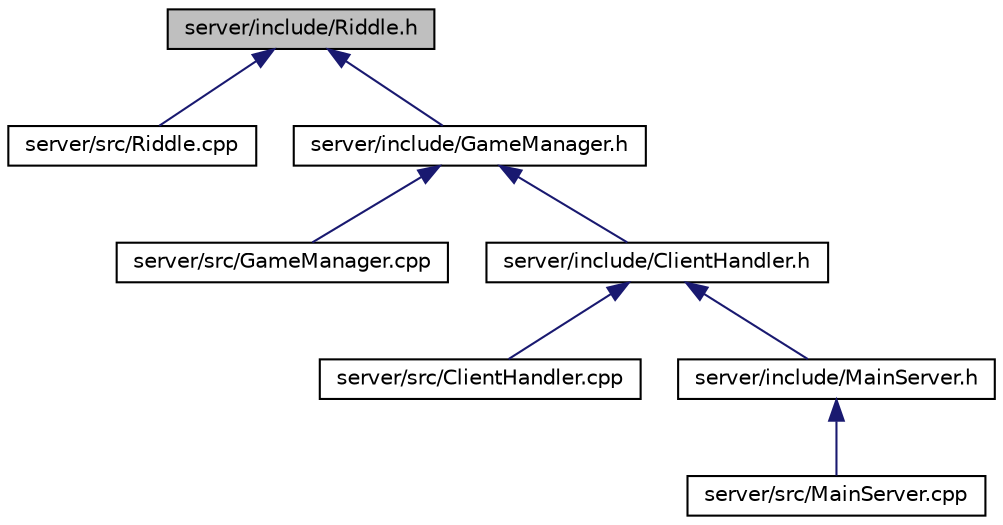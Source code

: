 digraph "server/include/Riddle.h"
{
 // INTERACTIVE_SVG=YES
 // LATEX_PDF_SIZE
  edge [fontname="Helvetica",fontsize="10",labelfontname="Helvetica",labelfontsize="10"];
  node [fontname="Helvetica",fontsize="10",shape=record];
  Node1 [label="server/include/Riddle.h",height=0.2,width=0.4,color="black", fillcolor="grey75", style="filled", fontcolor="black",tooltip="Defines the Riddle class and associated parsing functions."];
  Node1 -> Node2 [dir="back",color="midnightblue",fontsize="10",style="solid",fontname="Helvetica"];
  Node2 [label="server/src/Riddle.cpp",height=0.2,width=0.4,color="black", fillcolor="white", style="filled",URL="$Riddle_8cpp.html",tooltip=" "];
  Node1 -> Node3 [dir="back",color="midnightblue",fontsize="10",style="solid",fontname="Helvetica"];
  Node3 [label="server/include/GameManager.h",height=0.2,width=0.4,color="black", fillcolor="white", style="filled",URL="$GameManager_8h.html",tooltip="Manages the game logic for the riddle game server."];
  Node3 -> Node4 [dir="back",color="midnightblue",fontsize="10",style="solid",fontname="Helvetica"];
  Node4 [label="server/src/GameManager.cpp",height=0.2,width=0.4,color="black", fillcolor="white", style="filled",URL="$GameManager_8cpp.html",tooltip=" "];
  Node3 -> Node5 [dir="back",color="midnightblue",fontsize="10",style="solid",fontname="Helvetica"];
  Node5 [label="server/include/ClientHandler.h",height=0.2,width=0.4,color="black", fillcolor="white", style="filled",URL="$ClientHandler_8h.html",tooltip="Handles individual client connections for the riddle game server."];
  Node5 -> Node6 [dir="back",color="midnightblue",fontsize="10",style="solid",fontname="Helvetica"];
  Node6 [label="server/src/ClientHandler.cpp",height=0.2,width=0.4,color="black", fillcolor="white", style="filled",URL="$ClientHandler_8cpp.html",tooltip=" "];
  Node5 -> Node7 [dir="back",color="midnightblue",fontsize="10",style="solid",fontname="Helvetica"];
  Node7 [label="server/include/MainServer.h",height=0.2,width=0.4,color="black", fillcolor="white", style="filled",URL="$MainServer_8h.html",tooltip="Manages the main server operations for the riddle game."];
  Node7 -> Node8 [dir="back",color="midnightblue",fontsize="10",style="solid",fontname="Helvetica"];
  Node8 [label="server/src/MainServer.cpp",height=0.2,width=0.4,color="black", fillcolor="white", style="filled",URL="$MainServer_8cpp.html",tooltip=" "];
}
